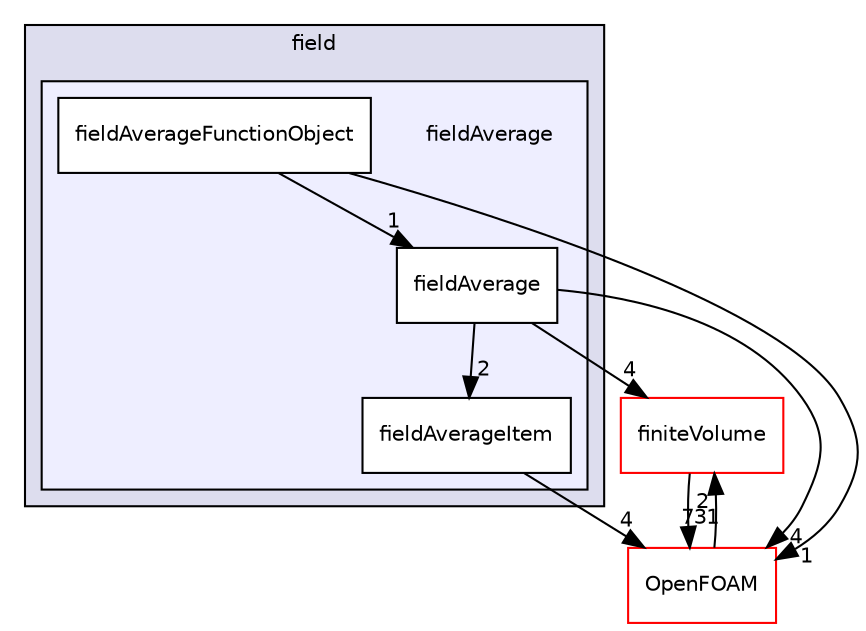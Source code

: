 digraph "src/postProcessing/functionObjects/field/fieldAverage" {
  bgcolor=transparent;
  compound=true
  node [ fontsize="10", fontname="Helvetica"];
  edge [ labelfontsize="10", labelfontname="Helvetica"];
  subgraph clusterdir_efb3ad8e9cbb3414a44ef268cb98c0b2 {
    graph [ bgcolor="#ddddee", pencolor="black", label="field" fontname="Helvetica", fontsize="10", URL="dir_efb3ad8e9cbb3414a44ef268cb98c0b2.html"]
  subgraph clusterdir_ef4eaa5194a1078fc897f7644a8991b3 {
    graph [ bgcolor="#eeeeff", pencolor="black", label="" URL="dir_ef4eaa5194a1078fc897f7644a8991b3.html"];
    dir_ef4eaa5194a1078fc897f7644a8991b3 [shape=plaintext label="fieldAverage"];
    dir_3f23fe56ea7b37f3702d4f99df5bf5c8 [shape=box label="fieldAverage" color="black" fillcolor="white" style="filled" URL="dir_3f23fe56ea7b37f3702d4f99df5bf5c8.html"];
    dir_759698c7b867301fde07c663f0fba470 [shape=box label="fieldAverageFunctionObject" color="black" fillcolor="white" style="filled" URL="dir_759698c7b867301fde07c663f0fba470.html"];
    dir_4b6bd6a1a2e8ee85b417f89c1d3ea346 [shape=box label="fieldAverageItem" color="black" fillcolor="white" style="filled" URL="dir_4b6bd6a1a2e8ee85b417f89c1d3ea346.html"];
  }
  }
  dir_9bd15774b555cf7259a6fa18f99fe99b [shape=box label="finiteVolume" color="red" URL="dir_9bd15774b555cf7259a6fa18f99fe99b.html"];
  dir_c5473ff19b20e6ec4dfe5c310b3778a8 [shape=box label="OpenFOAM" color="red" URL="dir_c5473ff19b20e6ec4dfe5c310b3778a8.html"];
  dir_4b6bd6a1a2e8ee85b417f89c1d3ea346->dir_c5473ff19b20e6ec4dfe5c310b3778a8 [headlabel="4", labeldistance=1.5 headhref="dir_002455_001887.html"];
  dir_9bd15774b555cf7259a6fa18f99fe99b->dir_c5473ff19b20e6ec4dfe5c310b3778a8 [headlabel="731", labeldistance=1.5 headhref="dir_000894_001887.html"];
  dir_3f23fe56ea7b37f3702d4f99df5bf5c8->dir_4b6bd6a1a2e8ee85b417f89c1d3ea346 [headlabel="2", labeldistance=1.5 headhref="dir_002453_002455.html"];
  dir_3f23fe56ea7b37f3702d4f99df5bf5c8->dir_9bd15774b555cf7259a6fa18f99fe99b [headlabel="4", labeldistance=1.5 headhref="dir_002453_000894.html"];
  dir_3f23fe56ea7b37f3702d4f99df5bf5c8->dir_c5473ff19b20e6ec4dfe5c310b3778a8 [headlabel="4", labeldistance=1.5 headhref="dir_002453_001887.html"];
  dir_c5473ff19b20e6ec4dfe5c310b3778a8->dir_9bd15774b555cf7259a6fa18f99fe99b [headlabel="2", labeldistance=1.5 headhref="dir_001887_000894.html"];
  dir_759698c7b867301fde07c663f0fba470->dir_3f23fe56ea7b37f3702d4f99df5bf5c8 [headlabel="1", labeldistance=1.5 headhref="dir_002454_002453.html"];
  dir_759698c7b867301fde07c663f0fba470->dir_c5473ff19b20e6ec4dfe5c310b3778a8 [headlabel="1", labeldistance=1.5 headhref="dir_002454_001887.html"];
}
